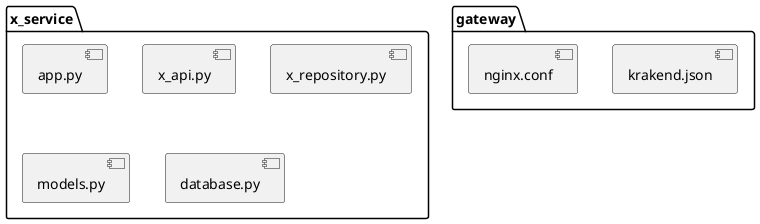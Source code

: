 @startuml impl

package "x_service" {
    [app.py]
    [x_api.py]
    [x_repository.py]
    [models.py]
    [database.py]
}

package "gateway" {
    [krakend.json]
    [nginx.conf]
}
@enduml
